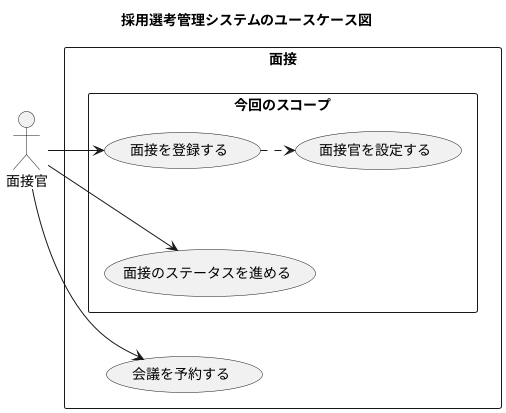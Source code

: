 @startuml use_case

skinparam {
  Monochrome true
  Shadowing false
}

title 採用選考管理システムのユースケース図

:面接官: as actor

rectangle 面接 {
  rectangle 今回のスコープ {
    (面接を登録する) as uc1
    (面接官を設定する) as uc2
    (面接のステータスを進める) as uc3
  }
  (会議を予約する) as uc4
}

uc1 .[hidden]. uc3
uc3 .[hidden]. uc4
actor -r-> uc1
actor --> uc3
actor --> uc4
uc1 .r.> uc2

@enduml

